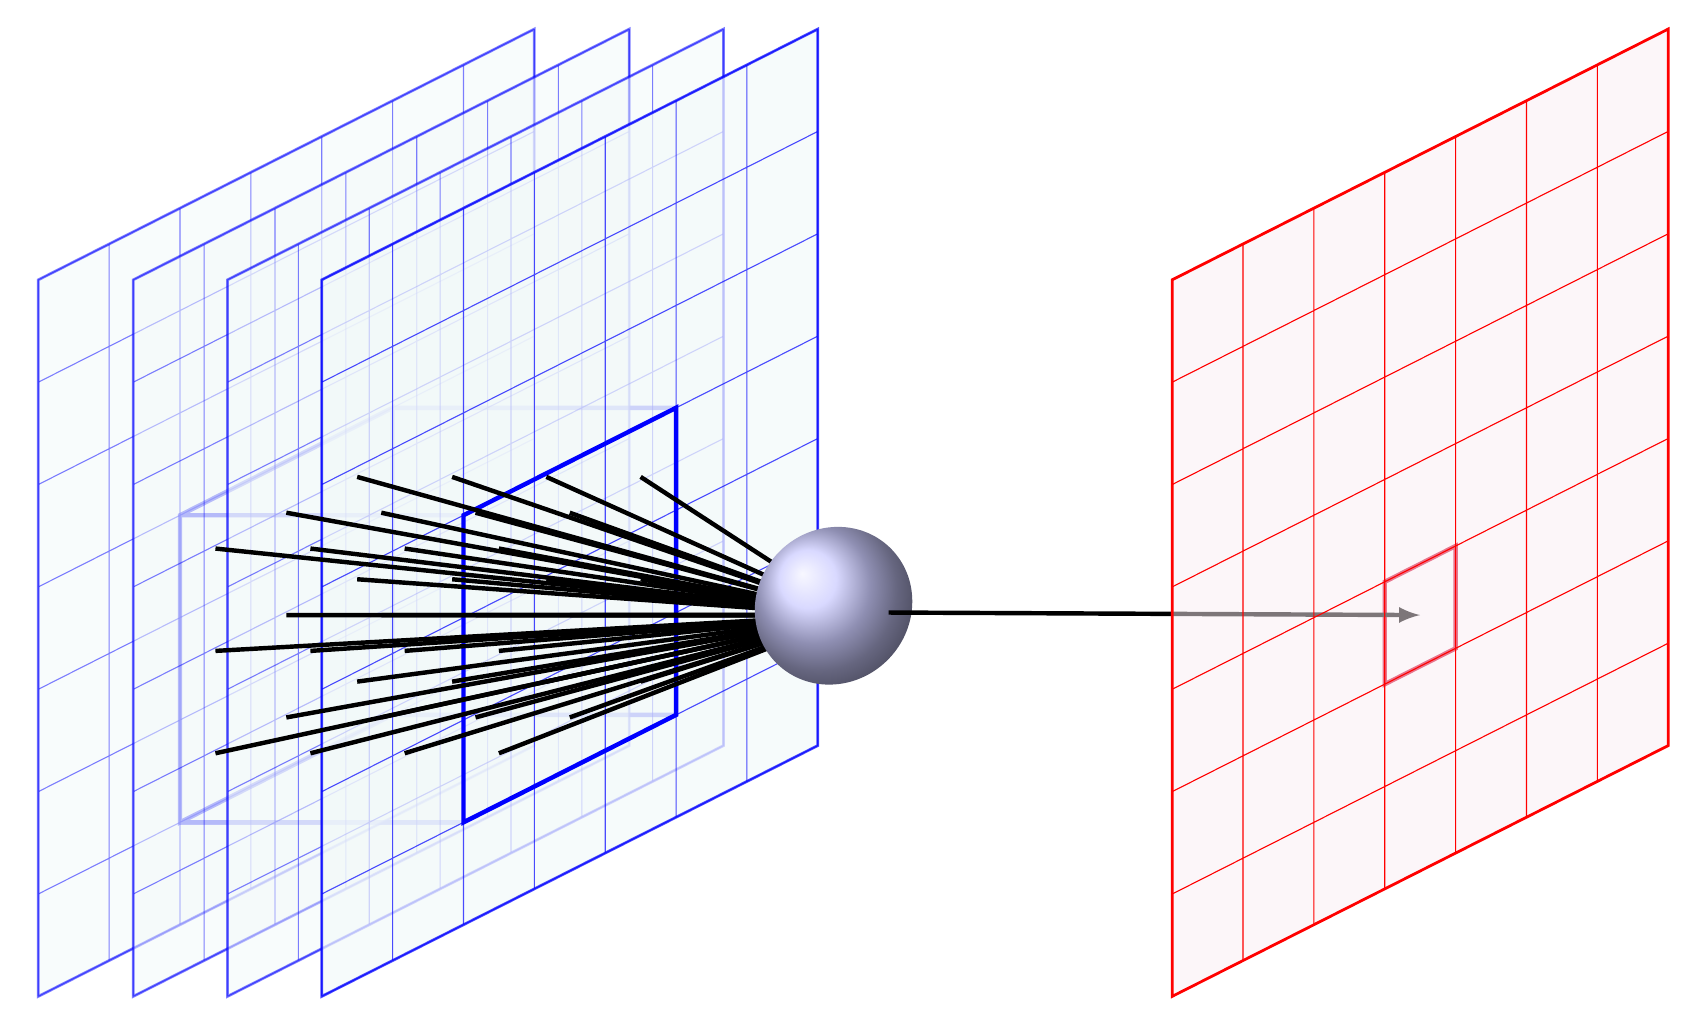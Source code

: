% Picture by Kroum Tzanev
\tikzset{
  pics/grid matrix/.style ={
    code = {
      \foreach[count=\i from 0] \l in {#1}
          \xdef\n{\i}; % \n va contenir le nombre de lignes
      \fill (0,0) rectangle (\n,\n); % rempli le fond
      \draw[draw grid/.try] (0,0) grid (\n,\n); % dessine la grille
      \draw[line width=1pt] (0,0) rectangle (\n,\n); % dessine la bord extérieur
      \foreach[count=\j] \l in {#1}
        \foreach[count=\i] \e in \l{
          % on place les nombres à l'intérieur de la grille
          \path ({\i-.5},{\n+.5-\j}) node[transform shape,M\i\j/.try] (-M\i\j){\e};
        }
    }
  },
  grid color/.style={
  	draw grid/.style=#1
  }
}

  \begin{tikzpicture}




    \def\xK{2}
    \def\yK{1}
    \def\zK{4}
\begin{scope}[yscale=1.3,xscale=.9,yslant=.35,nodes={font=\bfseries\sffamily\huge},z={([yslant=-.35]1,0)}]

    \def\zS{12}\pgfmathsetmacro\zKS{\zS-\zK}

     \draw[blue, ultra thick] (\xK,\yK,-4) rectangle ++(3,3,0);    
    \draw[blue, ultra thick] (\xK,\yK,-4) -- ++(0,0,4); 
    \draw[blue, ultra thick] (\xK,\yK,0) -- ++(0,0,-4);     
    \draw[blue, ultra thick] (\xK+3,\yK,0) -- ++(0,0,-4);   
     \draw[blue, ultra thick] (\xK,\yK+3,0) -- ++(0,0,-4);    
    \draw[blue, ultra thick] (\xK+3,\yK+3,0) -- ++(0,0,-4);   


    \path (0,0,-4)
      pic[
        fill=blue!50!green!5,
        opacity=0.5,
        grid color=blue,
        draw=blue,
        transform shape
      ] (I)
      {
        grid matrix=
        {
          {, , , , , , },
          {, , , , , , },
          {, , , , , , },
          {, , , , , , },
          {, , , , , , },
          {, , , , , , },
          {, , , , , , },
        }
      }
    ;
    \path (0,0,-2.66)
      pic[
        fill=blue!50!green!5,
        opacity=0.5,
        grid color=blue,
        draw=blue,
        transform shape
      ] (I)
      {
        grid matrix=
        {
          {, , , , , , },
          {, , , , , , },
          {, , , , , , },
          {, , , , , , },
          {, , , , , , },
          {, , , , , , },
          {, , , , , , },
        }
      }
    ;
    \path (0,0,-1.33)
      pic[
        fill=blue!50!green!5,
        opacity=0.5,
        grid color=blue,
        draw=blue,
        transform shape
      ] (I)
      {
        grid matrix=
        {
          {, , , , , , },
          {, , , , , , },
          {, , , , , , },
          {, , , , , , },
          {, , , , , , },
          {, , , , , , },
          {, , , , , , },
        }
      }
    ;

 

    \path (0,0,0)
      pic[
        fill=blue!50!green!5,
        opacity=0.7,
        grid color=blue,
        draw=blue,
        transform shape
      ] (I)
      {
        grid matrix=
        {
          {, , , , , , },
          {, , , , , , },
          {, , , , , , },
          {, , , , , , },
          {, , , , , , },
          {, , , , , , },
          {, , , , , , },
        }
      }
    ;

    \draw[blue, ultra thick] (\xK,\yK,0) rectangle ++(3,3,0);


    % la connexion I -> K
%     \fill[opacity=.1,red] (\xK,\yK,0) -- ++(0,0,\zK) -- ++(3,0,0) -- ++(0,0,-\zK);
%     \fill[opacity=.1,red] (\xK,\yK,0) -- ++(0,0,\zK) -- ++(0,3,0) -- ++(0,0,-\zK);
%     \fill[opacity=.03,red] (\xK,\yK,0) ++(0,3,0) -- ++(0,0,\zK) -- ++(3,0,0) -- ++(0,0,-\zK);
% %     \draw (\xK,\yK,0) -- ++(0,0,\zK);
%     \draw (\xK+3,\yK,0) -- ++(0,0,\zK);
%     \draw (\xK,\yK+3,0) -- ++(0,0,\zK);
%     \draw (\xK+3,\yK+3,0) -- ++(0,0,\zK);

%     \path (\xK,\yK,\zK)
%       pic[
%         grid color=blue,
%         draw=blue,
%         fill=blue!5,
%         transform shape
%       ] (K)
%       {
%         grid matrix=
%         {
%           {1, 1, 0},
%           {0, 1, 0},
%           {2, 0, 1},
%         }
%       }
%     ;


  % inputs of the neuron
   \foreach\i in{1,2,3}{
      \foreach \j in {1,2,3}{
            \draw[ultra thick]  (\xK+1.5,\yK+1.5,\zK) -- (\xK-0.5+\i,\yK+\j-0.5,0);
  }}

   \foreach\i in{1,2,3}{
      \foreach \j in {1,2,3}{
            \draw[ultra thick]  (\xK+1.5,\yK+1.5,\zK) -- (\xK-0.5+\i,\yK+\j-0.5,-1.33);
  }}
    \foreach\i in{1,2,3}{
      \foreach \j in {1,2,3}{
            \draw[ultra thick]  (\xK+1.5,\yK+1.5,\zK) -- (\xK-0.5+\i,\yK+\j-0.5,-2.66);
  }} 
    \foreach\i in{1,2,3}{
      \foreach \j in {1,2,3}{
            \draw[ultra thick]  (\xK+1.5,\yK+1.5,\zK) -- (\xK-0.5+\i,\yK+\j-0.5,-4);
  }} 

    \draw[red!84!blue, ultra thick] (\xK+1,\yK+1,\zS) rectangle ++(1,1,0);



\shade[yscale=1/1.3,xscale=1/0.9,yslant=-0.45,ball color=blue!20!white,opacity=1] (\xK+0.5,\yK+5,\zK) circle (1);
  
  % outpus of the neuron
\draw[ultra thick,->,>=latex]  (\xK+2,\yK+1.35,\zK)--(\xK+1.5,\yK+1.5,\zS);

%     \fill[opacity=.1,blue] (\xK,\yK,\zK) -- ++(1,1,\zKS) -- ++(1,0,0) -- ++(1,-1,-\zKS);
%     \fill[opacity=.1,blue] (\xK,\yK,\zK) -- ++(1,1,\zKS) -- ++(0,1,0) -- ++(-1,1,-\zKS);
%     \fill[opacity=.03,blue] (\xK,\yK+3,\zK) -- ++(1,-1,\zKS) -- ++(1,0,0) -- ++(1,1,-\zKS) ;
%     \draw (\xK,\yK,\zK) -- ++(1,1,\zKS);
%     \draw (\xK,\yK+3,\zK) -- ++(1,-1,\zKS);
%     \draw (\xK+3,\yK,\zK) -- ++(-1,1,\zKS);
%     \draw (\xK+3,\yK+3,\zK) -- ++(-1,-1,\zKS);
    \path (0,0,\zS)
      pic[
        grid color=red,
        draw=red,
        fill=red!70!blue!7,
        fill opacity=.5,
        text opacity=1,
        transform shape
      ] (K)
      {
        grid matrix=
        {
          {, , , , , , },
          {, , , , , , },
          {, , , , , , },
          {, , , , , , },
          {, , , , , , },
          {, , , , , , },
          {, , , , , , },
        }
      }
    ;






\end{scope} 




\end{tikzpicture}






